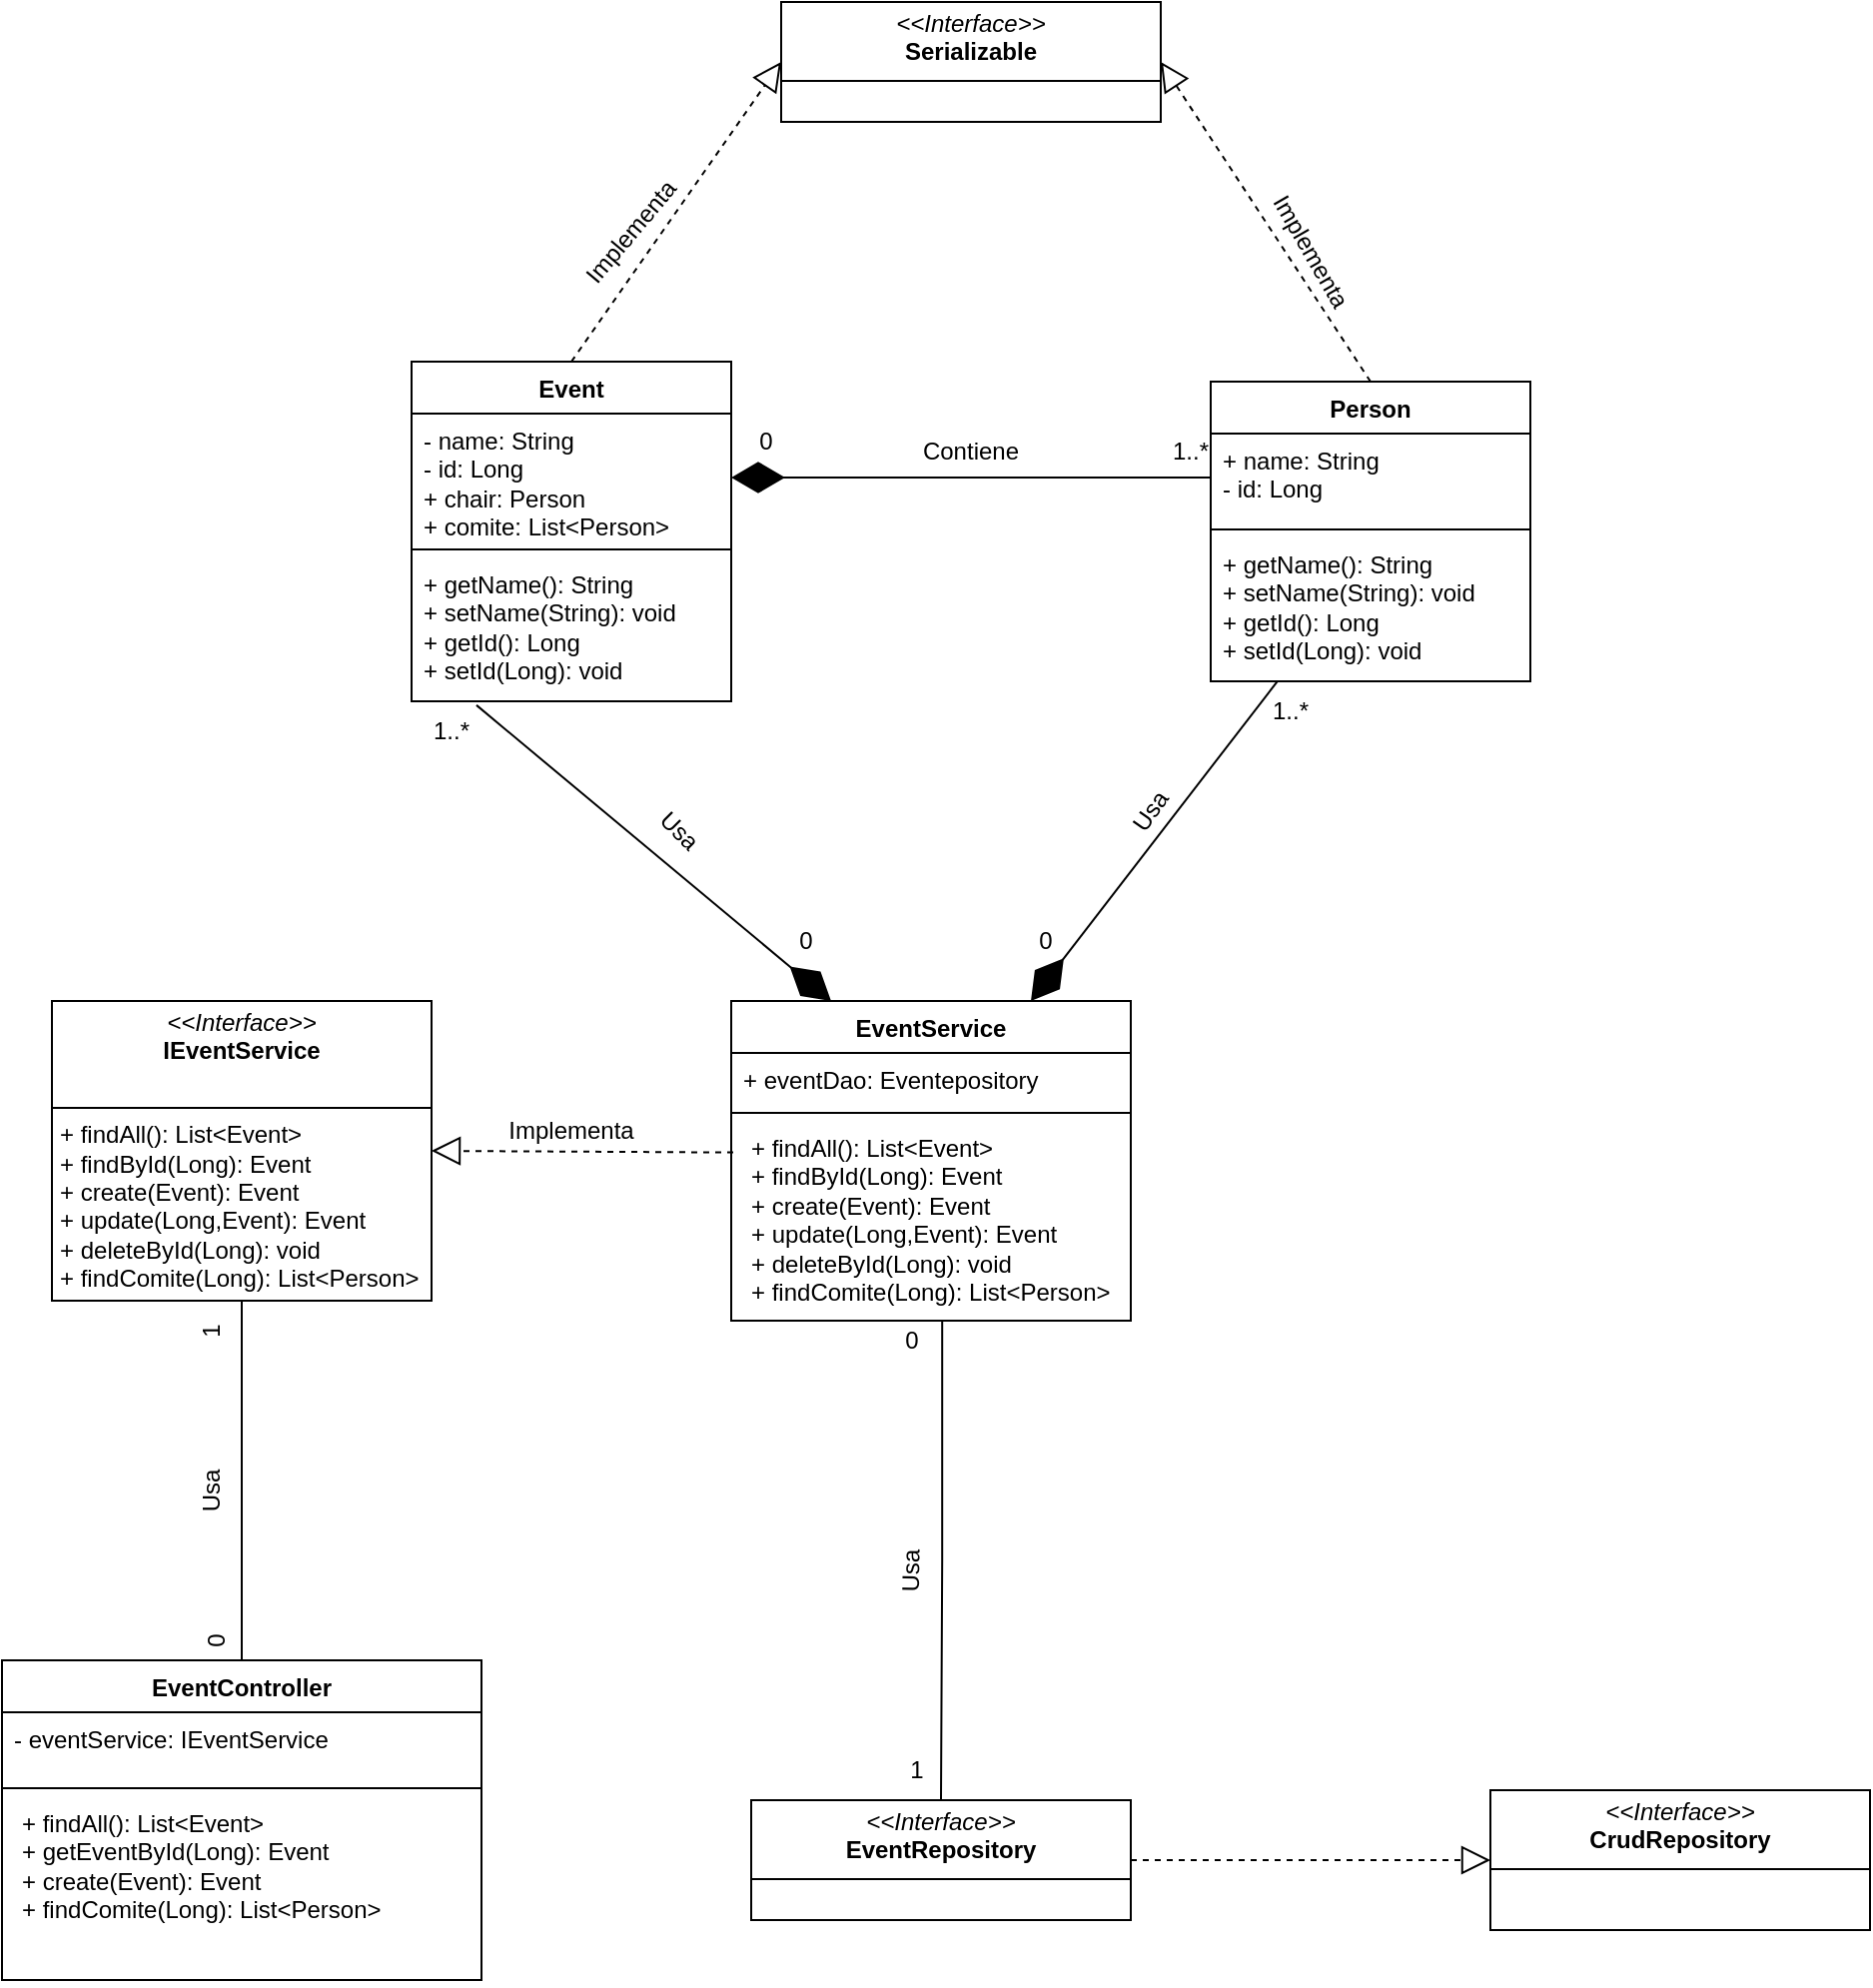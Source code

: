 <mxfile version="24.7.17">
  <diagram name="Página-1" id="em39iUVnf3lyeU1Q7_PB">
    <mxGraphModel dx="1313" dy="1945" grid="1" gridSize="10" guides="1" tooltips="1" connect="1" arrows="1" fold="1" page="1" pageScale="1" pageWidth="827" pageHeight="1169" math="0" shadow="0">
      <root>
        <mxCell id="0" />
        <mxCell id="1" parent="0" />
        <mxCell id="Sr3K34cMepMu3bidoZWj-5" value="Event" style="swimlane;fontStyle=1;align=center;verticalAlign=top;childLayout=stackLayout;horizontal=1;startSize=26;horizontalStack=0;resizeParent=1;resizeParentMax=0;resizeLast=0;collapsible=1;marginBottom=0;whiteSpace=wrap;html=1;" vertex="1" parent="1">
          <mxGeometry x="250" y="150" width="160" height="170" as="geometry" />
        </mxCell>
        <mxCell id="Sr3K34cMepMu3bidoZWj-6" value="- name: String&lt;div&gt;- id: Long&lt;/div&gt;&lt;div&gt;+ chair: Person&lt;/div&gt;&lt;div&gt;+ comite: List&amp;lt;Person&amp;gt;&lt;/div&gt;" style="text;strokeColor=none;fillColor=none;align=left;verticalAlign=top;spacingLeft=4;spacingRight=4;overflow=hidden;rotatable=0;points=[[0,0.5],[1,0.5]];portConstraint=eastwest;whiteSpace=wrap;html=1;" vertex="1" parent="Sr3K34cMepMu3bidoZWj-5">
          <mxGeometry y="26" width="160" height="64" as="geometry" />
        </mxCell>
        <mxCell id="Sr3K34cMepMu3bidoZWj-7" value="" style="line;strokeWidth=1;fillColor=none;align=left;verticalAlign=middle;spacingTop=-1;spacingLeft=3;spacingRight=3;rotatable=0;labelPosition=right;points=[];portConstraint=eastwest;strokeColor=inherit;" vertex="1" parent="Sr3K34cMepMu3bidoZWj-5">
          <mxGeometry y="90" width="160" height="8" as="geometry" />
        </mxCell>
        <mxCell id="Sr3K34cMepMu3bidoZWj-8" value="+ getName(): String&lt;div&gt;+ setName(String): void&lt;/div&gt;&lt;div&gt;+ getId(): Long&lt;/div&gt;&lt;div&gt;+ setId(Long): void&lt;/div&gt;" style="text;strokeColor=none;fillColor=none;align=left;verticalAlign=top;spacingLeft=4;spacingRight=4;overflow=hidden;rotatable=0;points=[[0,0.5],[1,0.5]];portConstraint=eastwest;whiteSpace=wrap;html=1;" vertex="1" parent="Sr3K34cMepMu3bidoZWj-5">
          <mxGeometry y="98" width="160" height="72" as="geometry" />
        </mxCell>
        <mxCell id="Sr3K34cMepMu3bidoZWj-13" value="&lt;p style=&quot;margin:0px;margin-top:4px;text-align:center;&quot;&gt;&lt;i&gt;&amp;lt;&amp;lt;Interface&amp;gt;&amp;gt;&lt;/i&gt;&lt;br&gt;&lt;b&gt;EventRepository&lt;/b&gt;&lt;/p&gt;&lt;hr size=&quot;1&quot; style=&quot;border-style:solid;&quot;&gt;&lt;p style=&quot;margin:0px;margin-left:4px;&quot;&gt;&lt;br&gt;&lt;/p&gt;" style="verticalAlign=top;align=left;overflow=fill;html=1;whiteSpace=wrap;" vertex="1" parent="1">
          <mxGeometry x="420" y="870" width="190" height="60" as="geometry" />
        </mxCell>
        <mxCell id="Sr3K34cMepMu3bidoZWj-14" value="&lt;p style=&quot;margin:0px;margin-top:4px;text-align:center;&quot;&gt;&lt;i&gt;&amp;lt;&amp;lt;Interface&amp;gt;&amp;gt;&lt;/i&gt;&lt;br&gt;&lt;b&gt;IEventService&lt;/b&gt;&lt;/p&gt;&lt;p style=&quot;margin:0px;margin-left:4px;&quot;&gt;&lt;br&gt;&lt;/p&gt;&lt;hr size=&quot;1&quot; style=&quot;border-style:solid;&quot;&gt;&lt;p style=&quot;margin:0px;margin-left:4px;&quot;&gt;+ findAll(): List&amp;lt;Event&amp;gt;&lt;br&gt;+ findById(Long): Event&lt;/p&gt;&lt;p style=&quot;margin:0px;margin-left:4px;&quot;&gt;+ create(Event): Event&lt;/p&gt;&lt;p style=&quot;margin:0px;margin-left:4px;&quot;&gt;+ update(Long,Event): Event&lt;/p&gt;&lt;p style=&quot;margin:0px;margin-left:4px;&quot;&gt;+ deleteById(Long): void&lt;/p&gt;&lt;p style=&quot;margin:0px;margin-left:4px;&quot;&gt;+ findComite(Long): List&amp;lt;Person&amp;gt;&lt;/p&gt;" style="verticalAlign=top;align=left;overflow=fill;html=1;whiteSpace=wrap;" vertex="1" parent="1">
          <mxGeometry x="70" y="470" width="190" height="150" as="geometry" />
        </mxCell>
        <mxCell id="Sr3K34cMepMu3bidoZWj-15" value="&lt;p style=&quot;margin:0px;margin-top:4px;text-align:center;&quot;&gt;&lt;i&gt;&amp;lt;&amp;lt;Interface&amp;gt;&amp;gt;&lt;/i&gt;&lt;br&gt;&lt;b&gt;CrudRepository&lt;/b&gt;&lt;/p&gt;&lt;hr size=&quot;1&quot; style=&quot;border-style:solid;&quot;&gt;&lt;p style=&quot;margin:0px;margin-left:4px;&quot;&gt;&lt;br&gt;&lt;/p&gt;" style="verticalAlign=top;align=left;overflow=fill;html=1;whiteSpace=wrap;" vertex="1" parent="1">
          <mxGeometry x="790" y="865" width="190" height="70" as="geometry" />
        </mxCell>
        <mxCell id="Sr3K34cMepMu3bidoZWj-16" value="EventService" style="swimlane;fontStyle=1;align=center;verticalAlign=top;childLayout=stackLayout;horizontal=1;startSize=26;horizontalStack=0;resizeParent=1;resizeParentMax=0;resizeLast=0;collapsible=1;marginBottom=0;whiteSpace=wrap;html=1;" vertex="1" parent="1">
          <mxGeometry x="410" y="470" width="200" height="160" as="geometry" />
        </mxCell>
        <mxCell id="Sr3K34cMepMu3bidoZWj-17" value="+ eventDao: Eventepository" style="text;strokeColor=none;fillColor=none;align=left;verticalAlign=top;spacingLeft=4;spacingRight=4;overflow=hidden;rotatable=0;points=[[0,0.5],[1,0.5]];portConstraint=eastwest;whiteSpace=wrap;html=1;" vertex="1" parent="Sr3K34cMepMu3bidoZWj-16">
          <mxGeometry y="26" width="200" height="26" as="geometry" />
        </mxCell>
        <mxCell id="Sr3K34cMepMu3bidoZWj-18" value="" style="line;strokeWidth=1;fillColor=none;align=left;verticalAlign=middle;spacingTop=-1;spacingLeft=3;spacingRight=3;rotatable=0;labelPosition=right;points=[];portConstraint=eastwest;strokeColor=inherit;" vertex="1" parent="Sr3K34cMepMu3bidoZWj-16">
          <mxGeometry y="52" width="200" height="8" as="geometry" />
        </mxCell>
        <mxCell id="Sr3K34cMepMu3bidoZWj-19" value="&lt;p style=&quot;margin: 0px 0px 0px 4px;&quot;&gt;+ findAll(): List&amp;lt;Event&amp;gt;&lt;br&gt;+ findById(Long): Event&lt;/p&gt;&lt;p style=&quot;margin: 0px 0px 0px 4px;&quot;&gt;+ create(Event): Event&lt;/p&gt;&lt;p style=&quot;margin: 0px 0px 0px 4px;&quot;&gt;+ update(Long,Event): Event&lt;/p&gt;&lt;p style=&quot;margin: 0px 0px 0px 4px;&quot;&gt;+ deleteById(Long): void&lt;/p&gt;&lt;p style=&quot;margin: 0px 0px 0px 4px;&quot;&gt;+ findComite(Long): List&amp;lt;Person&amp;gt;&lt;/p&gt;" style="text;strokeColor=none;fillColor=none;align=left;verticalAlign=top;spacingLeft=4;spacingRight=4;overflow=hidden;rotatable=0;points=[[0,0.5],[1,0.5]];portConstraint=eastwest;whiteSpace=wrap;html=1;" vertex="1" parent="Sr3K34cMepMu3bidoZWj-16">
          <mxGeometry y="60" width="200" height="100" as="geometry" />
        </mxCell>
        <mxCell id="Sr3K34cMepMu3bidoZWj-20" value="Person" style="swimlane;fontStyle=1;align=center;verticalAlign=top;childLayout=stackLayout;horizontal=1;startSize=26;horizontalStack=0;resizeParent=1;resizeParentMax=0;resizeLast=0;collapsible=1;marginBottom=0;whiteSpace=wrap;html=1;" vertex="1" parent="1">
          <mxGeometry x="650" y="160" width="160" height="150" as="geometry" />
        </mxCell>
        <mxCell id="Sr3K34cMepMu3bidoZWj-21" value="+ name: String&lt;div&gt;- id: Long&lt;/div&gt;" style="text;strokeColor=none;fillColor=none;align=left;verticalAlign=top;spacingLeft=4;spacingRight=4;overflow=hidden;rotatable=0;points=[[0,0.5],[1,0.5]];portConstraint=eastwest;whiteSpace=wrap;html=1;" vertex="1" parent="Sr3K34cMepMu3bidoZWj-20">
          <mxGeometry y="26" width="160" height="44" as="geometry" />
        </mxCell>
        <mxCell id="Sr3K34cMepMu3bidoZWj-22" value="" style="line;strokeWidth=1;fillColor=none;align=left;verticalAlign=middle;spacingTop=-1;spacingLeft=3;spacingRight=3;rotatable=0;labelPosition=right;points=[];portConstraint=eastwest;strokeColor=inherit;" vertex="1" parent="Sr3K34cMepMu3bidoZWj-20">
          <mxGeometry y="70" width="160" height="8" as="geometry" />
        </mxCell>
        <mxCell id="Sr3K34cMepMu3bidoZWj-23" value="+ getName(): String&lt;div&gt;+ setName(String): void&lt;/div&gt;&lt;div&gt;+ getId(): Long&lt;/div&gt;&lt;div&gt;+ setId(Long): void&lt;/div&gt;" style="text;strokeColor=none;fillColor=none;align=left;verticalAlign=top;spacingLeft=4;spacingRight=4;overflow=hidden;rotatable=0;points=[[0,0.5],[1,0.5]];portConstraint=eastwest;whiteSpace=wrap;html=1;" vertex="1" parent="Sr3K34cMepMu3bidoZWj-20">
          <mxGeometry y="78" width="160" height="72" as="geometry" />
        </mxCell>
        <mxCell id="Sr3K34cMepMu3bidoZWj-24" value="&lt;p style=&quot;margin:0px;margin-top:4px;text-align:center;&quot;&gt;&lt;i&gt;&amp;lt;&amp;lt;Interface&amp;gt;&amp;gt;&lt;/i&gt;&lt;br&gt;&lt;b&gt;Serializable&lt;/b&gt;&lt;/p&gt;&lt;hr size=&quot;1&quot; style=&quot;border-style:solid;&quot;&gt;&lt;p style=&quot;margin:0px;margin-left:4px;&quot;&gt;&lt;br&gt;&lt;/p&gt;" style="verticalAlign=top;align=left;overflow=fill;html=1;whiteSpace=wrap;" vertex="1" parent="1">
          <mxGeometry x="435" y="-30" width="190" height="60" as="geometry" />
        </mxCell>
        <mxCell id="Sr3K34cMepMu3bidoZWj-42" style="edgeStyle=orthogonalEdgeStyle;rounded=0;orthogonalLoop=1;jettySize=auto;html=1;exitX=0.5;exitY=0;exitDx=0;exitDy=0;entryX=0.5;entryY=1;entryDx=0;entryDy=0;endArrow=none;endFill=0;" edge="1" parent="1" source="Sr3K34cMepMu3bidoZWj-25" target="Sr3K34cMepMu3bidoZWj-14">
          <mxGeometry relative="1" as="geometry" />
        </mxCell>
        <mxCell id="Sr3K34cMepMu3bidoZWj-25" value="EventController" style="swimlane;fontStyle=1;align=center;verticalAlign=top;childLayout=stackLayout;horizontal=1;startSize=26;horizontalStack=0;resizeParent=1;resizeParentMax=0;resizeLast=0;collapsible=1;marginBottom=0;whiteSpace=wrap;html=1;" vertex="1" parent="1">
          <mxGeometry x="45" y="800" width="240" height="160" as="geometry" />
        </mxCell>
        <mxCell id="Sr3K34cMepMu3bidoZWj-26" value="- eventService: IEventService" style="text;strokeColor=none;fillColor=none;align=left;verticalAlign=top;spacingLeft=4;spacingRight=4;overflow=hidden;rotatable=0;points=[[0,0.5],[1,0.5]];portConstraint=eastwest;whiteSpace=wrap;html=1;" vertex="1" parent="Sr3K34cMepMu3bidoZWj-25">
          <mxGeometry y="26" width="240" height="34" as="geometry" />
        </mxCell>
        <mxCell id="Sr3K34cMepMu3bidoZWj-27" value="" style="line;strokeWidth=1;fillColor=none;align=left;verticalAlign=middle;spacingTop=-1;spacingLeft=3;spacingRight=3;rotatable=0;labelPosition=right;points=[];portConstraint=eastwest;strokeColor=inherit;" vertex="1" parent="Sr3K34cMepMu3bidoZWj-25">
          <mxGeometry y="60" width="240" height="8" as="geometry" />
        </mxCell>
        <mxCell id="Sr3K34cMepMu3bidoZWj-28" value="&lt;p style=&quot;margin: 0px 0px 0px 4px;&quot;&gt;+ findAll(): List&amp;lt;Event&amp;gt;&lt;br&gt;+ getEventById(Long): Event&lt;/p&gt;&lt;p style=&quot;margin: 0px 0px 0px 4px;&quot;&gt;+ create(Event): Event&lt;/p&gt;&lt;p style=&quot;margin: 0px 0px 0px 4px;&quot;&gt;+ findComite(Long): List&amp;lt;Person&amp;gt;&lt;/p&gt;" style="text;strokeColor=none;fillColor=none;align=left;verticalAlign=top;spacingLeft=4;spacingRight=4;overflow=hidden;rotatable=0;points=[[0,0.5],[1,0.5]];portConstraint=eastwest;whiteSpace=wrap;html=1;" vertex="1" parent="Sr3K34cMepMu3bidoZWj-25">
          <mxGeometry y="68" width="240" height="92" as="geometry" />
        </mxCell>
        <mxCell id="Sr3K34cMepMu3bidoZWj-29" value="" style="endArrow=none;endFill=0;endSize=24;html=1;rounded=0;exitX=1;exitY=0.5;exitDx=0;exitDy=0;entryX=0;entryY=0.5;entryDx=0;entryDy=0;startArrow=diamondThin;startFill=1;startSize=24;" edge="1" parent="1" source="Sr3K34cMepMu3bidoZWj-6" target="Sr3K34cMepMu3bidoZWj-21">
          <mxGeometry width="160" relative="1" as="geometry">
            <mxPoint x="420" y="240" as="sourcePoint" />
            <mxPoint x="580" y="240" as="targetPoint" />
          </mxGeometry>
        </mxCell>
        <mxCell id="Sr3K34cMepMu3bidoZWj-30" value="1..*" style="text;html=1;align=center;verticalAlign=middle;whiteSpace=wrap;rounded=0;" vertex="1" parent="1">
          <mxGeometry x="610" y="180" width="60" height="30" as="geometry" />
        </mxCell>
        <mxCell id="Sr3K34cMepMu3bidoZWj-31" value="0" style="text;html=1;align=center;verticalAlign=middle;whiteSpace=wrap;rounded=0;" vertex="1" parent="1">
          <mxGeometry x="400" y="180" width="55" height="20" as="geometry" />
        </mxCell>
        <mxCell id="Sr3K34cMepMu3bidoZWj-33" value="Contiene" style="text;html=1;align=center;verticalAlign=middle;whiteSpace=wrap;rounded=0;" vertex="1" parent="1">
          <mxGeometry x="500" y="180" width="60" height="30" as="geometry" />
        </mxCell>
        <mxCell id="Sr3K34cMepMu3bidoZWj-34" value="" style="endArrow=block;dashed=1;endFill=0;endSize=12;html=1;rounded=0;entryX=0;entryY=0.5;entryDx=0;entryDy=0;exitX=0.5;exitY=0;exitDx=0;exitDy=0;" edge="1" parent="1" source="Sr3K34cMepMu3bidoZWj-5" target="Sr3K34cMepMu3bidoZWj-24">
          <mxGeometry width="160" relative="1" as="geometry">
            <mxPoint x="230" y="19.66" as="sourcePoint" />
            <mxPoint x="390" y="19.66" as="targetPoint" />
          </mxGeometry>
        </mxCell>
        <mxCell id="Sr3K34cMepMu3bidoZWj-35" value="" style="endArrow=block;dashed=1;endFill=0;endSize=12;html=1;rounded=0;entryX=1;entryY=0.5;entryDx=0;entryDy=0;exitX=0.5;exitY=0;exitDx=0;exitDy=0;" edge="1" parent="1" source="Sr3K34cMepMu3bidoZWj-20" target="Sr3K34cMepMu3bidoZWj-24">
          <mxGeometry width="160" relative="1" as="geometry">
            <mxPoint x="604" y="160" as="sourcePoint" />
            <mxPoint x="694" y="30" as="targetPoint" />
          </mxGeometry>
        </mxCell>
        <mxCell id="Sr3K34cMepMu3bidoZWj-36" value="Implementa" style="text;html=1;align=center;verticalAlign=middle;whiteSpace=wrap;rounded=0;rotation=-50;" vertex="1" parent="1">
          <mxGeometry x="330" y="70" width="60" height="30" as="geometry" />
        </mxCell>
        <mxCell id="Sr3K34cMepMu3bidoZWj-37" value="Implementa" style="text;html=1;align=center;verticalAlign=middle;whiteSpace=wrap;rounded=0;rotation=60;" vertex="1" parent="1">
          <mxGeometry x="670" y="80" width="60" height="30" as="geometry" />
        </mxCell>
        <mxCell id="Sr3K34cMepMu3bidoZWj-38" value="" style="endArrow=block;dashed=1;endFill=0;endSize=12;html=1;rounded=0;entryX=1;entryY=0.5;entryDx=0;entryDy=0;exitX=0.005;exitY=0.158;exitDx=0;exitDy=0;exitPerimeter=0;" edge="1" parent="1" source="Sr3K34cMepMu3bidoZWj-19" target="Sr3K34cMepMu3bidoZWj-14">
          <mxGeometry width="160" relative="1" as="geometry">
            <mxPoint x="260" y="670" as="sourcePoint" />
            <mxPoint x="365" y="540" as="targetPoint" />
          </mxGeometry>
        </mxCell>
        <mxCell id="Sr3K34cMepMu3bidoZWj-39" value="Implementa" style="text;html=1;align=center;verticalAlign=middle;whiteSpace=wrap;rounded=0;rotation=0;" vertex="1" parent="1">
          <mxGeometry x="300" y="520" width="60" height="30" as="geometry" />
        </mxCell>
        <mxCell id="Sr3K34cMepMu3bidoZWj-41" value="" style="endArrow=block;dashed=1;endFill=0;endSize=12;html=1;rounded=0;entryX=0;entryY=0.5;entryDx=0;entryDy=0;exitX=1;exitY=0.5;exitDx=0;exitDy=0;" edge="1" parent="1" source="Sr3K34cMepMu3bidoZWj-13" target="Sr3K34cMepMu3bidoZWj-15">
          <mxGeometry width="160" relative="1" as="geometry">
            <mxPoint x="745" y="900" as="sourcePoint" />
            <mxPoint x="640" y="760" as="targetPoint" />
          </mxGeometry>
        </mxCell>
        <mxCell id="Sr3K34cMepMu3bidoZWj-43" value="Usa" style="text;html=1;align=center;verticalAlign=middle;whiteSpace=wrap;rounded=0;rotation=-90;" vertex="1" parent="1">
          <mxGeometry x="120" y="700" width="60" height="30" as="geometry" />
        </mxCell>
        <mxCell id="Sr3K34cMepMu3bidoZWj-44" value="1" style="text;html=1;align=center;verticalAlign=middle;whiteSpace=wrap;rounded=0;rotation=-90;" vertex="1" parent="1">
          <mxGeometry x="140" y="620" width="20" height="30" as="geometry" />
        </mxCell>
        <mxCell id="Sr3K34cMepMu3bidoZWj-45" value="0" style="text;html=1;align=center;verticalAlign=middle;whiteSpace=wrap;rounded=0;rotation=-90;" vertex="1" parent="1">
          <mxGeometry x="140" y="780" width="25" height="20" as="geometry" />
        </mxCell>
        <mxCell id="Sr3K34cMepMu3bidoZWj-46" style="edgeStyle=orthogonalEdgeStyle;rounded=0;orthogonalLoop=1;jettySize=auto;html=1;entryX=0.5;entryY=0;entryDx=0;entryDy=0;endArrow=none;endFill=0;exitX=0.528;exitY=1.002;exitDx=0;exitDy=0;exitPerimeter=0;" edge="1" parent="1" source="Sr3K34cMepMu3bidoZWj-19" target="Sr3K34cMepMu3bidoZWj-13">
          <mxGeometry relative="1" as="geometry">
            <mxPoint x="515" y="680" as="sourcePoint" />
          </mxGeometry>
        </mxCell>
        <mxCell id="Sr3K34cMepMu3bidoZWj-47" value="Usa" style="text;html=1;align=center;verticalAlign=middle;whiteSpace=wrap;rounded=0;rotation=-89;" vertex="1" parent="1">
          <mxGeometry x="470" y="740" width="60" height="30" as="geometry" />
        </mxCell>
        <mxCell id="Sr3K34cMepMu3bidoZWj-48" value="1" style="text;html=1;align=center;verticalAlign=middle;whiteSpace=wrap;rounded=0;rotation=0;" vertex="1" parent="1">
          <mxGeometry x="492.5" y="840" width="20" height="30" as="geometry" />
        </mxCell>
        <mxCell id="Sr3K34cMepMu3bidoZWj-49" value="0" style="text;html=1;align=center;verticalAlign=middle;whiteSpace=wrap;rounded=0;rotation=0;" vertex="1" parent="1">
          <mxGeometry x="487.5" y="630" width="25" height="20" as="geometry" />
        </mxCell>
        <mxCell id="Sr3K34cMepMu3bidoZWj-51" value="" style="endArrow=none;endFill=0;endSize=24;html=1;rounded=0;exitX=0.25;exitY=0;exitDx=0;exitDy=0;entryX=0.203;entryY=1.027;entryDx=0;entryDy=0;startArrow=diamondThin;startFill=1;startSize=24;entryPerimeter=0;" edge="1" parent="1" source="Sr3K34cMepMu3bidoZWj-16" target="Sr3K34cMepMu3bidoZWj-8">
          <mxGeometry width="160" relative="1" as="geometry">
            <mxPoint x="510" y="410" as="sourcePoint" />
            <mxPoint x="750" y="410" as="targetPoint" />
          </mxGeometry>
        </mxCell>
        <mxCell id="Sr3K34cMepMu3bidoZWj-52" value="" style="endArrow=none;endFill=0;endSize=24;html=1;rounded=0;exitX=0.75;exitY=0;exitDx=0;exitDy=0;entryX=0.209;entryY=0.999;entryDx=0;entryDy=0;startArrow=diamondThin;startFill=1;startSize=24;entryPerimeter=0;" edge="1" parent="1" source="Sr3K34cMepMu3bidoZWj-16" target="Sr3K34cMepMu3bidoZWj-23">
          <mxGeometry width="160" relative="1" as="geometry">
            <mxPoint x="760" y="458" as="sourcePoint" />
            <mxPoint x="612" y="310" as="targetPoint" />
          </mxGeometry>
        </mxCell>
        <mxCell id="Sr3K34cMepMu3bidoZWj-53" value="0" style="text;html=1;align=center;verticalAlign=middle;whiteSpace=wrap;rounded=0;" vertex="1" parent="1">
          <mxGeometry x="540" y="430" width="55" height="20" as="geometry" />
        </mxCell>
        <mxCell id="Sr3K34cMepMu3bidoZWj-54" value="0" style="text;html=1;align=center;verticalAlign=middle;whiteSpace=wrap;rounded=0;" vertex="1" parent="1">
          <mxGeometry x="420" y="430" width="55" height="20" as="geometry" />
        </mxCell>
        <mxCell id="Sr3K34cMepMu3bidoZWj-55" value="1..*" style="text;html=1;align=center;verticalAlign=middle;whiteSpace=wrap;rounded=0;" vertex="1" parent="1">
          <mxGeometry x="660" y="310" width="60" height="30" as="geometry" />
        </mxCell>
        <mxCell id="Sr3K34cMepMu3bidoZWj-56" value="1..*" style="text;html=1;align=center;verticalAlign=middle;whiteSpace=wrap;rounded=0;" vertex="1" parent="1">
          <mxGeometry x="240" y="320" width="60" height="30" as="geometry" />
        </mxCell>
        <mxCell id="Sr3K34cMepMu3bidoZWj-57" value="Usa" style="text;html=1;align=center;verticalAlign=middle;whiteSpace=wrap;rounded=0;rotation=45;" vertex="1" parent="1">
          <mxGeometry x="354" y="370" width="60" height="30" as="geometry" />
        </mxCell>
        <mxCell id="Sr3K34cMepMu3bidoZWj-58" value="Usa" style="text;html=1;align=center;verticalAlign=middle;whiteSpace=wrap;rounded=0;rotation=-55;" vertex="1" parent="1">
          <mxGeometry x="590" y="360" width="60" height="30" as="geometry" />
        </mxCell>
      </root>
    </mxGraphModel>
  </diagram>
</mxfile>
